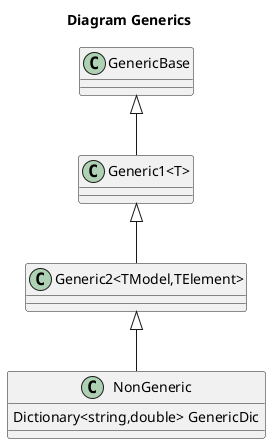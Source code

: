 @startuml
title
 Diagram Generics
end title

class GenericBase
{
}
class "Generic1<T>"
{
}
class "Generic2<TModel,TElement>"
{
}
class NonGeneric
{
    Dictionary<string,double> GenericDic
}

"Generic1<T>" -up-|> GenericBase
"Generic2<TModel,TElement>" -up-|> "Generic1<T>"
NonGeneric -up-|> "Generic2<TModel,TElement>"
@enduml
